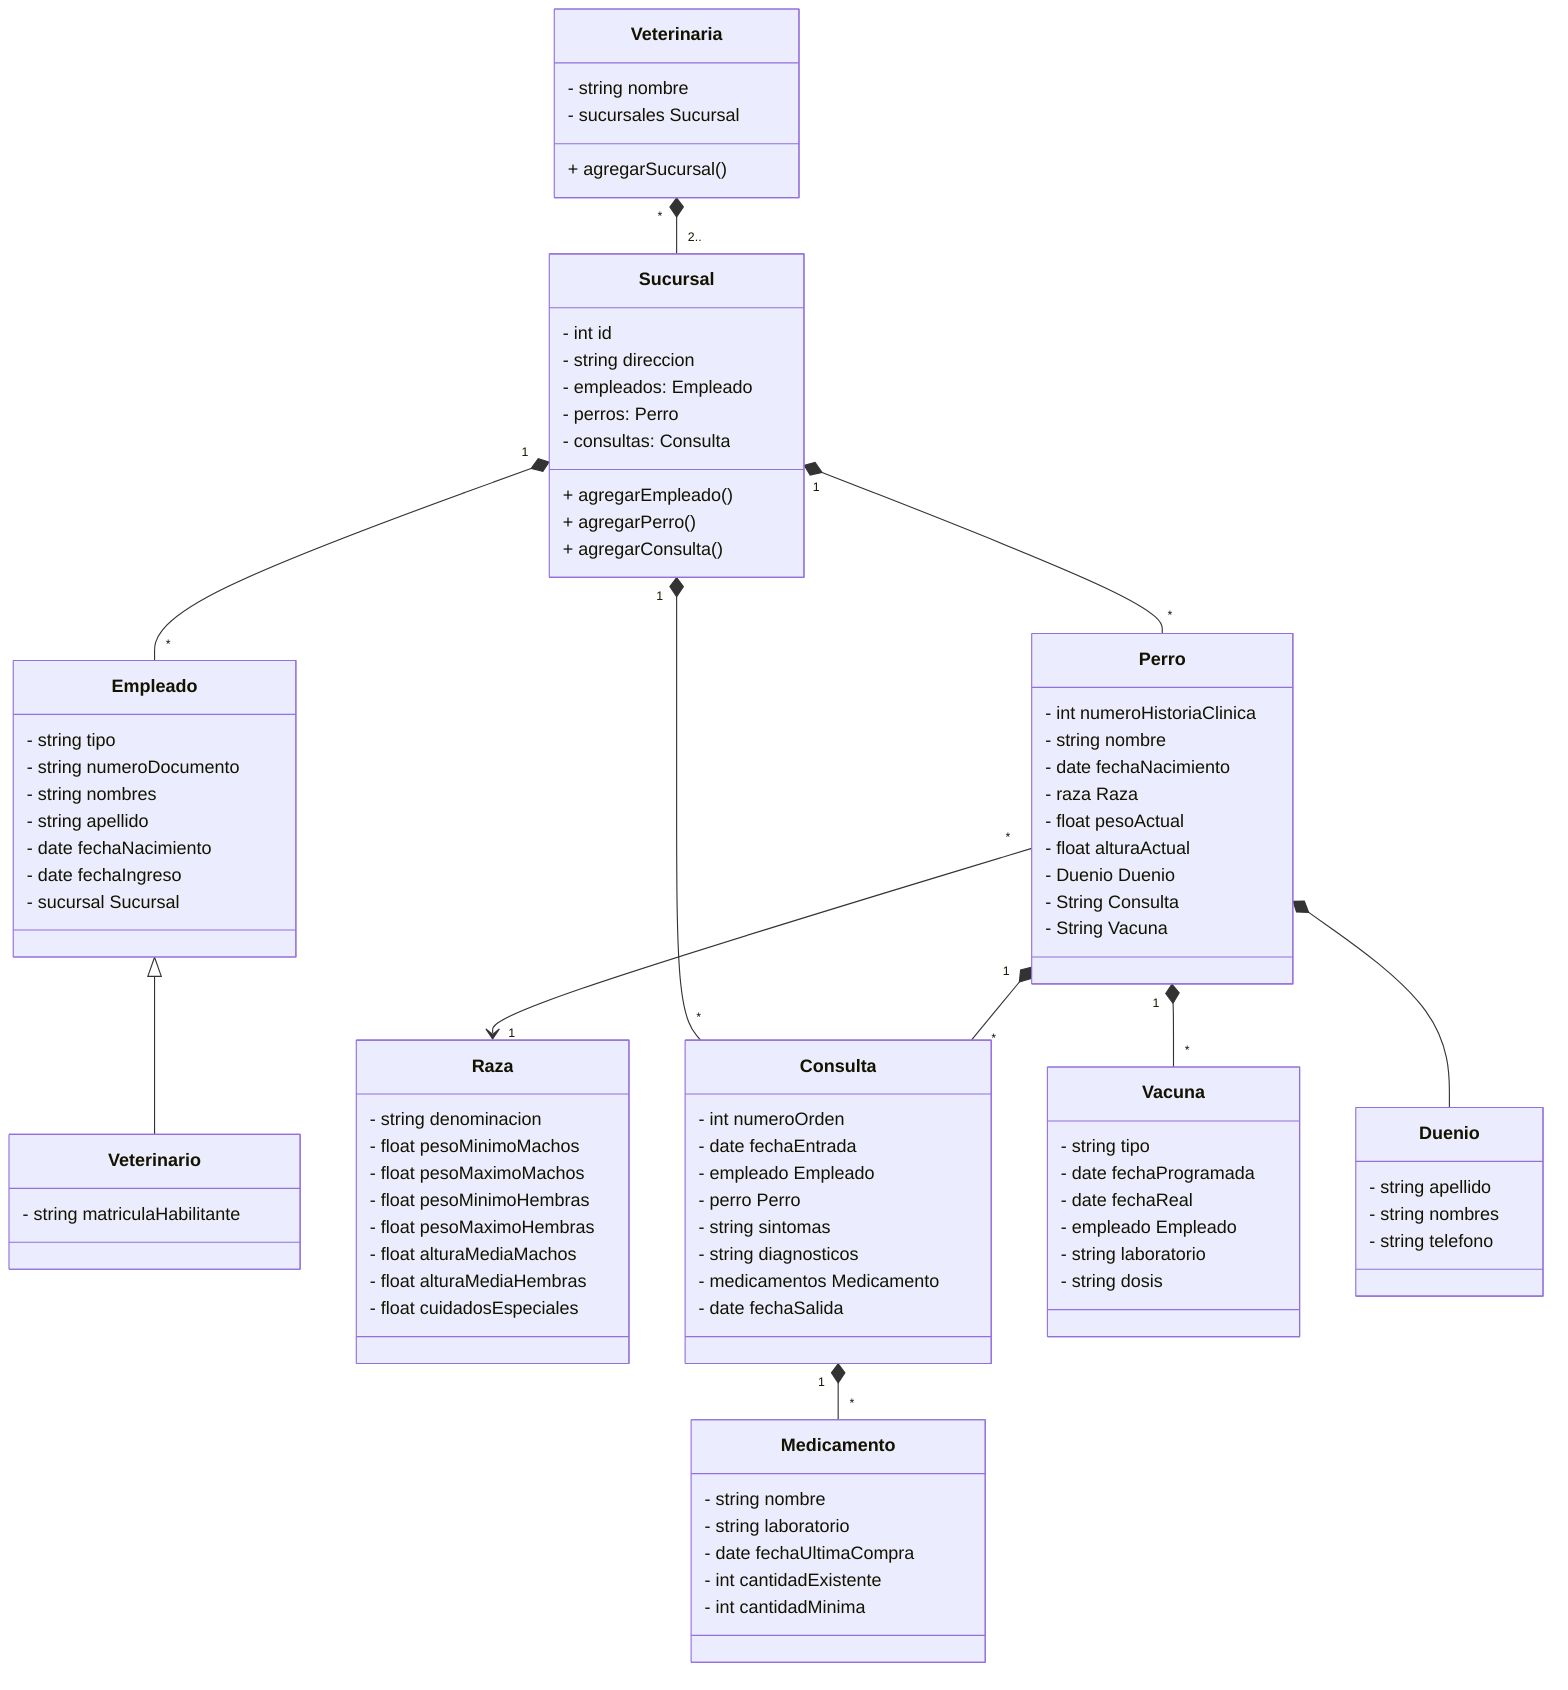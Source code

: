 classDiagram
class Veterinaria {
  - string nombre
  - sucursales Sucursal
  + agregarSucursal()
}
class Sucursal {
  - int id
  - string direccion
  - empleados: Empleado
  - perros: Perro
  - consultas: Consulta
  + agregarEmpleado()
  + agregarPerro()
  + agregarConsulta()
}
class Empleado {
  - string tipo
  - string numeroDocumento
  - string nombres
  - string apellido
  - date fechaNacimiento
  - date fechaIngreso 
  - sucursal Sucursal
}
class Veterinario {
  - string matriculaHabilitante
}
class Perro {
  - int numeroHistoriaClinica
  - string nombre
  - date fechaNacimiento
  - raza Raza
  - float pesoActual
  - float alturaActual
  - Duenio Duenio
  - String Consulta
  - String Vacuna
}
class Raza {
  - string denominacion
  - float pesoMinimoMachos
  - float pesoMaximoMachos
  - float pesoMinimoHembras
  - float pesoMaximoHembras 
  - float alturaMediaMachos
  - float alturaMediaHembras
  - float cuidadosEspeciales
}
class Consulta {
  - int numeroOrden
  - date fechaEntrada
  - empleado Empleado
  - perro Perro
  - string sintomas
  - string diagnosticos
  - medicamentos Medicamento
  - date fechaSalida
}
class Vacuna {
  - string tipo
  - date fechaProgramada
  - date fechaReal
  - empleado Empleado
  - string laboratorio
  - string dosis
}
class Medicamento {
  - string nombre
  - string laboratorio
  - date fechaUltimaCompra
  - int cantidadExistente
  - int cantidadMinima
}

class Duenio {
  - string apellido
  - string nombres
  - string telefono
}


Veterinaria "*" *-- "2.." Sucursal
Sucursal "1" *-- "*" Empleado
Sucursal "1" *-- "*" Perro
Sucursal "1" *-- "*" Consulta
Empleado <|-- Veterinario
Perro "1" *-- "*" Consulta
Perro "1" *-- "*" Vacuna
Perro *-- Duenio
Consulta "1" *-- "*" Medicamento
Perro "*" --> "1" Raza